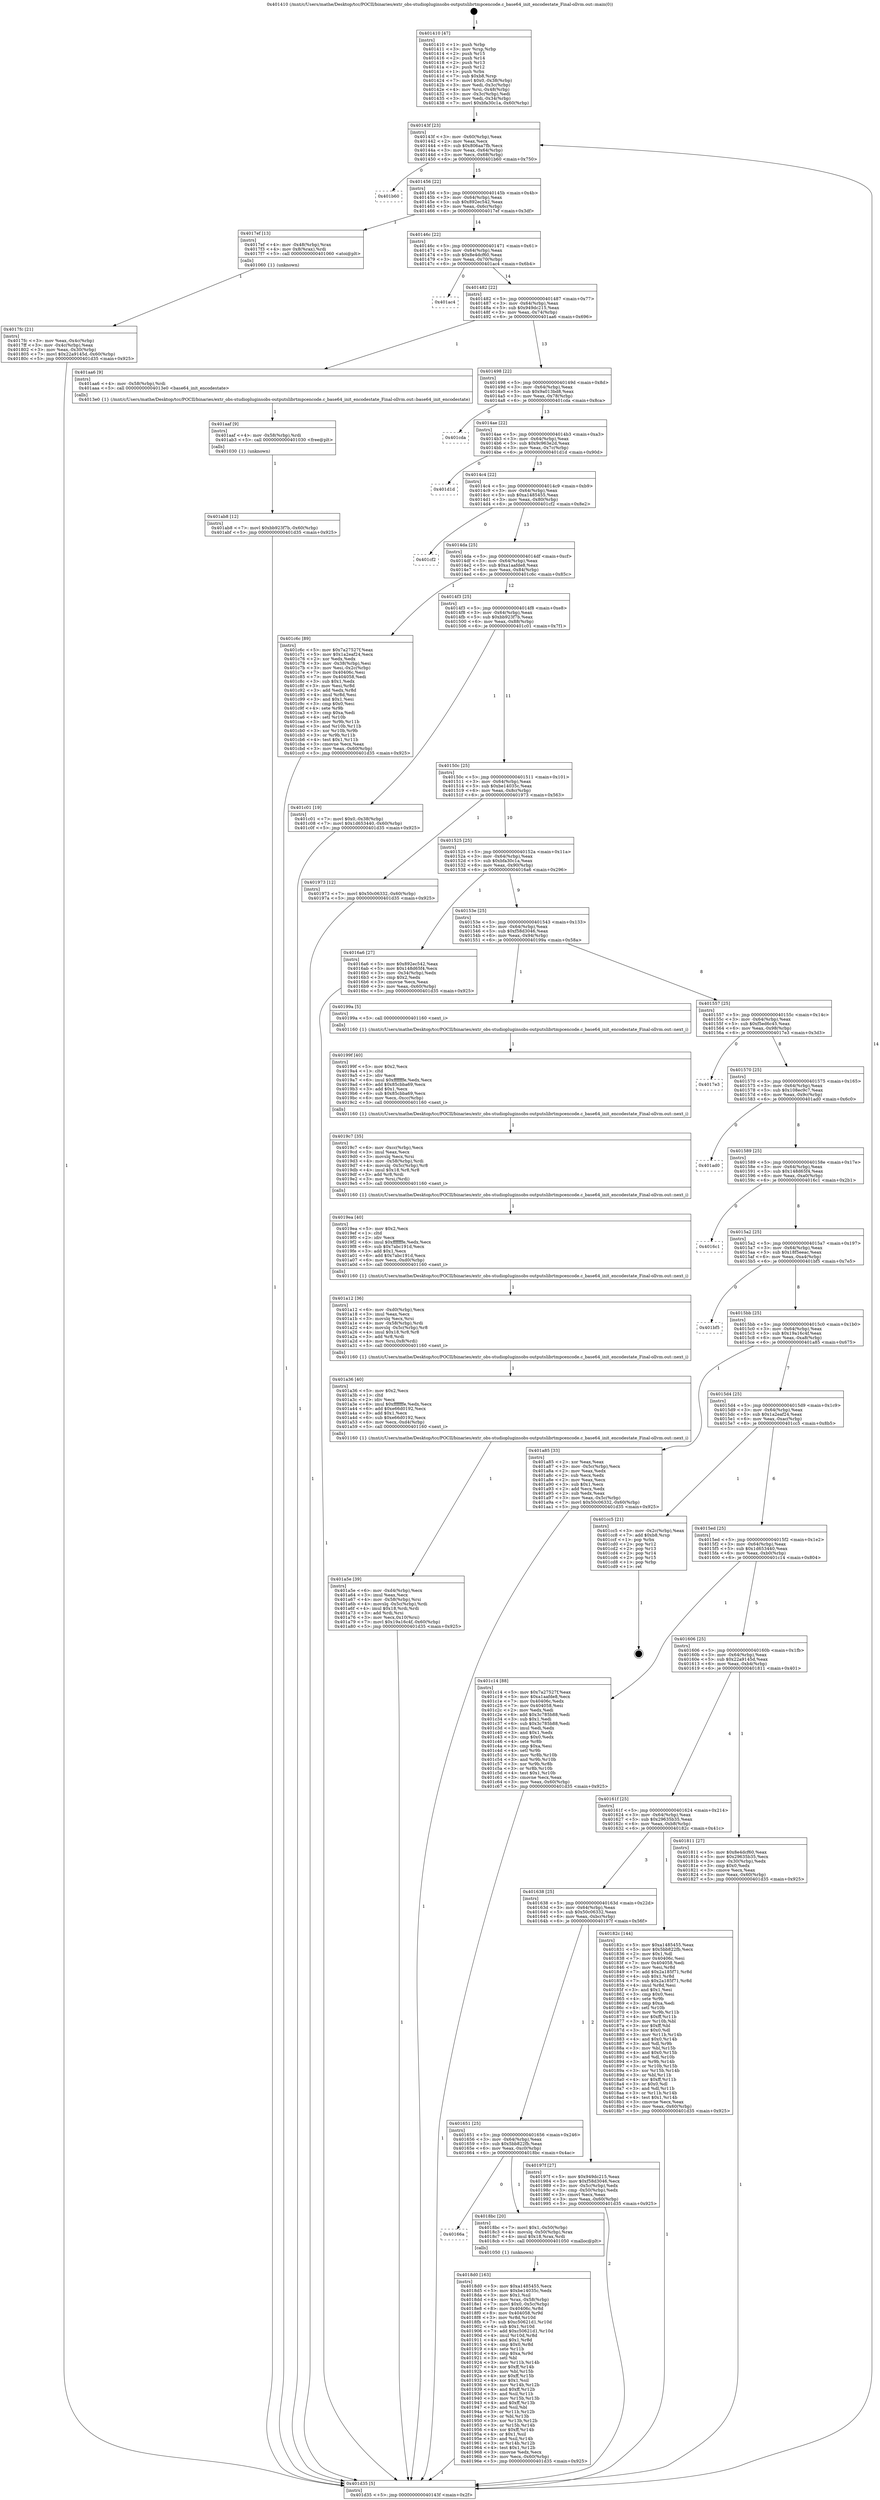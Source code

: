 digraph "0x401410" {
  label = "0x401410 (/mnt/c/Users/mathe/Desktop/tcc/POCII/binaries/extr_obs-studiopluginsobs-outputslibrtmpcencode.c_base64_init_encodestate_Final-ollvm.out::main(0))"
  labelloc = "t"
  node[shape=record]

  Entry [label="",width=0.3,height=0.3,shape=circle,fillcolor=black,style=filled]
  "0x40143f" [label="{
     0x40143f [23]\l
     | [instrs]\l
     &nbsp;&nbsp;0x40143f \<+3\>: mov -0x60(%rbp),%eax\l
     &nbsp;&nbsp;0x401442 \<+2\>: mov %eax,%ecx\l
     &nbsp;&nbsp;0x401444 \<+6\>: sub $0x806aa7fb,%ecx\l
     &nbsp;&nbsp;0x40144a \<+3\>: mov %eax,-0x64(%rbp)\l
     &nbsp;&nbsp;0x40144d \<+3\>: mov %ecx,-0x68(%rbp)\l
     &nbsp;&nbsp;0x401450 \<+6\>: je 0000000000401b60 \<main+0x750\>\l
  }"]
  "0x401b60" [label="{
     0x401b60\l
  }", style=dashed]
  "0x401456" [label="{
     0x401456 [22]\l
     | [instrs]\l
     &nbsp;&nbsp;0x401456 \<+5\>: jmp 000000000040145b \<main+0x4b\>\l
     &nbsp;&nbsp;0x40145b \<+3\>: mov -0x64(%rbp),%eax\l
     &nbsp;&nbsp;0x40145e \<+5\>: sub $0x892ec542,%eax\l
     &nbsp;&nbsp;0x401463 \<+3\>: mov %eax,-0x6c(%rbp)\l
     &nbsp;&nbsp;0x401466 \<+6\>: je 00000000004017ef \<main+0x3df\>\l
  }"]
  Exit [label="",width=0.3,height=0.3,shape=circle,fillcolor=black,style=filled,peripheries=2]
  "0x4017ef" [label="{
     0x4017ef [13]\l
     | [instrs]\l
     &nbsp;&nbsp;0x4017ef \<+4\>: mov -0x48(%rbp),%rax\l
     &nbsp;&nbsp;0x4017f3 \<+4\>: mov 0x8(%rax),%rdi\l
     &nbsp;&nbsp;0x4017f7 \<+5\>: call 0000000000401060 \<atoi@plt\>\l
     | [calls]\l
     &nbsp;&nbsp;0x401060 \{1\} (unknown)\l
  }"]
  "0x40146c" [label="{
     0x40146c [22]\l
     | [instrs]\l
     &nbsp;&nbsp;0x40146c \<+5\>: jmp 0000000000401471 \<main+0x61\>\l
     &nbsp;&nbsp;0x401471 \<+3\>: mov -0x64(%rbp),%eax\l
     &nbsp;&nbsp;0x401474 \<+5\>: sub $0x8e4dcf60,%eax\l
     &nbsp;&nbsp;0x401479 \<+3\>: mov %eax,-0x70(%rbp)\l
     &nbsp;&nbsp;0x40147c \<+6\>: je 0000000000401ac4 \<main+0x6b4\>\l
  }"]
  "0x401ab8" [label="{
     0x401ab8 [12]\l
     | [instrs]\l
     &nbsp;&nbsp;0x401ab8 \<+7\>: movl $0xbb923f7b,-0x60(%rbp)\l
     &nbsp;&nbsp;0x401abf \<+5\>: jmp 0000000000401d35 \<main+0x925\>\l
  }"]
  "0x401ac4" [label="{
     0x401ac4\l
  }", style=dashed]
  "0x401482" [label="{
     0x401482 [22]\l
     | [instrs]\l
     &nbsp;&nbsp;0x401482 \<+5\>: jmp 0000000000401487 \<main+0x77\>\l
     &nbsp;&nbsp;0x401487 \<+3\>: mov -0x64(%rbp),%eax\l
     &nbsp;&nbsp;0x40148a \<+5\>: sub $0x949dc215,%eax\l
     &nbsp;&nbsp;0x40148f \<+3\>: mov %eax,-0x74(%rbp)\l
     &nbsp;&nbsp;0x401492 \<+6\>: je 0000000000401aa6 \<main+0x696\>\l
  }"]
  "0x401aaf" [label="{
     0x401aaf [9]\l
     | [instrs]\l
     &nbsp;&nbsp;0x401aaf \<+4\>: mov -0x58(%rbp),%rdi\l
     &nbsp;&nbsp;0x401ab3 \<+5\>: call 0000000000401030 \<free@plt\>\l
     | [calls]\l
     &nbsp;&nbsp;0x401030 \{1\} (unknown)\l
  }"]
  "0x401aa6" [label="{
     0x401aa6 [9]\l
     | [instrs]\l
     &nbsp;&nbsp;0x401aa6 \<+4\>: mov -0x58(%rbp),%rdi\l
     &nbsp;&nbsp;0x401aaa \<+5\>: call 00000000004013e0 \<base64_init_encodestate\>\l
     | [calls]\l
     &nbsp;&nbsp;0x4013e0 \{1\} (/mnt/c/Users/mathe/Desktop/tcc/POCII/binaries/extr_obs-studiopluginsobs-outputslibrtmpcencode.c_base64_init_encodestate_Final-ollvm.out::base64_init_encodestate)\l
  }"]
  "0x401498" [label="{
     0x401498 [22]\l
     | [instrs]\l
     &nbsp;&nbsp;0x401498 \<+5\>: jmp 000000000040149d \<main+0x8d\>\l
     &nbsp;&nbsp;0x40149d \<+3\>: mov -0x64(%rbp),%eax\l
     &nbsp;&nbsp;0x4014a0 \<+5\>: sub $0x9a013bd8,%eax\l
     &nbsp;&nbsp;0x4014a5 \<+3\>: mov %eax,-0x78(%rbp)\l
     &nbsp;&nbsp;0x4014a8 \<+6\>: je 0000000000401cda \<main+0x8ca\>\l
  }"]
  "0x401a5e" [label="{
     0x401a5e [39]\l
     | [instrs]\l
     &nbsp;&nbsp;0x401a5e \<+6\>: mov -0xd4(%rbp),%ecx\l
     &nbsp;&nbsp;0x401a64 \<+3\>: imul %eax,%ecx\l
     &nbsp;&nbsp;0x401a67 \<+4\>: mov -0x58(%rbp),%rsi\l
     &nbsp;&nbsp;0x401a6b \<+4\>: movslq -0x5c(%rbp),%rdi\l
     &nbsp;&nbsp;0x401a6f \<+4\>: imul $0x18,%rdi,%rdi\l
     &nbsp;&nbsp;0x401a73 \<+3\>: add %rdi,%rsi\l
     &nbsp;&nbsp;0x401a76 \<+3\>: mov %ecx,0x10(%rsi)\l
     &nbsp;&nbsp;0x401a79 \<+7\>: movl $0x19a16c4f,-0x60(%rbp)\l
     &nbsp;&nbsp;0x401a80 \<+5\>: jmp 0000000000401d35 \<main+0x925\>\l
  }"]
  "0x401cda" [label="{
     0x401cda\l
  }", style=dashed]
  "0x4014ae" [label="{
     0x4014ae [22]\l
     | [instrs]\l
     &nbsp;&nbsp;0x4014ae \<+5\>: jmp 00000000004014b3 \<main+0xa3\>\l
     &nbsp;&nbsp;0x4014b3 \<+3\>: mov -0x64(%rbp),%eax\l
     &nbsp;&nbsp;0x4014b6 \<+5\>: sub $0x9c963e2d,%eax\l
     &nbsp;&nbsp;0x4014bb \<+3\>: mov %eax,-0x7c(%rbp)\l
     &nbsp;&nbsp;0x4014be \<+6\>: je 0000000000401d1d \<main+0x90d\>\l
  }"]
  "0x401a36" [label="{
     0x401a36 [40]\l
     | [instrs]\l
     &nbsp;&nbsp;0x401a36 \<+5\>: mov $0x2,%ecx\l
     &nbsp;&nbsp;0x401a3b \<+1\>: cltd\l
     &nbsp;&nbsp;0x401a3c \<+2\>: idiv %ecx\l
     &nbsp;&nbsp;0x401a3e \<+6\>: imul $0xfffffffe,%edx,%ecx\l
     &nbsp;&nbsp;0x401a44 \<+6\>: add $0xe66d0192,%ecx\l
     &nbsp;&nbsp;0x401a4a \<+3\>: add $0x1,%ecx\l
     &nbsp;&nbsp;0x401a4d \<+6\>: sub $0xe66d0192,%ecx\l
     &nbsp;&nbsp;0x401a53 \<+6\>: mov %ecx,-0xd4(%rbp)\l
     &nbsp;&nbsp;0x401a59 \<+5\>: call 0000000000401160 \<next_i\>\l
     | [calls]\l
     &nbsp;&nbsp;0x401160 \{1\} (/mnt/c/Users/mathe/Desktop/tcc/POCII/binaries/extr_obs-studiopluginsobs-outputslibrtmpcencode.c_base64_init_encodestate_Final-ollvm.out::next_i)\l
  }"]
  "0x401d1d" [label="{
     0x401d1d\l
  }", style=dashed]
  "0x4014c4" [label="{
     0x4014c4 [22]\l
     | [instrs]\l
     &nbsp;&nbsp;0x4014c4 \<+5\>: jmp 00000000004014c9 \<main+0xb9\>\l
     &nbsp;&nbsp;0x4014c9 \<+3\>: mov -0x64(%rbp),%eax\l
     &nbsp;&nbsp;0x4014cc \<+5\>: sub $0xa1485455,%eax\l
     &nbsp;&nbsp;0x4014d1 \<+3\>: mov %eax,-0x80(%rbp)\l
     &nbsp;&nbsp;0x4014d4 \<+6\>: je 0000000000401cf2 \<main+0x8e2\>\l
  }"]
  "0x401a12" [label="{
     0x401a12 [36]\l
     | [instrs]\l
     &nbsp;&nbsp;0x401a12 \<+6\>: mov -0xd0(%rbp),%ecx\l
     &nbsp;&nbsp;0x401a18 \<+3\>: imul %eax,%ecx\l
     &nbsp;&nbsp;0x401a1b \<+3\>: movslq %ecx,%rsi\l
     &nbsp;&nbsp;0x401a1e \<+4\>: mov -0x58(%rbp),%rdi\l
     &nbsp;&nbsp;0x401a22 \<+4\>: movslq -0x5c(%rbp),%r8\l
     &nbsp;&nbsp;0x401a26 \<+4\>: imul $0x18,%r8,%r8\l
     &nbsp;&nbsp;0x401a2a \<+3\>: add %r8,%rdi\l
     &nbsp;&nbsp;0x401a2d \<+4\>: mov %rsi,0x8(%rdi)\l
     &nbsp;&nbsp;0x401a31 \<+5\>: call 0000000000401160 \<next_i\>\l
     | [calls]\l
     &nbsp;&nbsp;0x401160 \{1\} (/mnt/c/Users/mathe/Desktop/tcc/POCII/binaries/extr_obs-studiopluginsobs-outputslibrtmpcencode.c_base64_init_encodestate_Final-ollvm.out::next_i)\l
  }"]
  "0x401cf2" [label="{
     0x401cf2\l
  }", style=dashed]
  "0x4014da" [label="{
     0x4014da [25]\l
     | [instrs]\l
     &nbsp;&nbsp;0x4014da \<+5\>: jmp 00000000004014df \<main+0xcf\>\l
     &nbsp;&nbsp;0x4014df \<+3\>: mov -0x64(%rbp),%eax\l
     &nbsp;&nbsp;0x4014e2 \<+5\>: sub $0xa1aafde8,%eax\l
     &nbsp;&nbsp;0x4014e7 \<+6\>: mov %eax,-0x84(%rbp)\l
     &nbsp;&nbsp;0x4014ed \<+6\>: je 0000000000401c6c \<main+0x85c\>\l
  }"]
  "0x4019ea" [label="{
     0x4019ea [40]\l
     | [instrs]\l
     &nbsp;&nbsp;0x4019ea \<+5\>: mov $0x2,%ecx\l
     &nbsp;&nbsp;0x4019ef \<+1\>: cltd\l
     &nbsp;&nbsp;0x4019f0 \<+2\>: idiv %ecx\l
     &nbsp;&nbsp;0x4019f2 \<+6\>: imul $0xfffffffe,%edx,%ecx\l
     &nbsp;&nbsp;0x4019f8 \<+6\>: sub $0x7abc191d,%ecx\l
     &nbsp;&nbsp;0x4019fe \<+3\>: add $0x1,%ecx\l
     &nbsp;&nbsp;0x401a01 \<+6\>: add $0x7abc191d,%ecx\l
     &nbsp;&nbsp;0x401a07 \<+6\>: mov %ecx,-0xd0(%rbp)\l
     &nbsp;&nbsp;0x401a0d \<+5\>: call 0000000000401160 \<next_i\>\l
     | [calls]\l
     &nbsp;&nbsp;0x401160 \{1\} (/mnt/c/Users/mathe/Desktop/tcc/POCII/binaries/extr_obs-studiopluginsobs-outputslibrtmpcencode.c_base64_init_encodestate_Final-ollvm.out::next_i)\l
  }"]
  "0x401c6c" [label="{
     0x401c6c [89]\l
     | [instrs]\l
     &nbsp;&nbsp;0x401c6c \<+5\>: mov $0x7a27527f,%eax\l
     &nbsp;&nbsp;0x401c71 \<+5\>: mov $0x1a2eaf24,%ecx\l
     &nbsp;&nbsp;0x401c76 \<+2\>: xor %edx,%edx\l
     &nbsp;&nbsp;0x401c78 \<+3\>: mov -0x38(%rbp),%esi\l
     &nbsp;&nbsp;0x401c7b \<+3\>: mov %esi,-0x2c(%rbp)\l
     &nbsp;&nbsp;0x401c7e \<+7\>: mov 0x40406c,%esi\l
     &nbsp;&nbsp;0x401c85 \<+7\>: mov 0x404058,%edi\l
     &nbsp;&nbsp;0x401c8c \<+3\>: sub $0x1,%edx\l
     &nbsp;&nbsp;0x401c8f \<+3\>: mov %esi,%r8d\l
     &nbsp;&nbsp;0x401c92 \<+3\>: add %edx,%r8d\l
     &nbsp;&nbsp;0x401c95 \<+4\>: imul %r8d,%esi\l
     &nbsp;&nbsp;0x401c99 \<+3\>: and $0x1,%esi\l
     &nbsp;&nbsp;0x401c9c \<+3\>: cmp $0x0,%esi\l
     &nbsp;&nbsp;0x401c9f \<+4\>: sete %r9b\l
     &nbsp;&nbsp;0x401ca3 \<+3\>: cmp $0xa,%edi\l
     &nbsp;&nbsp;0x401ca6 \<+4\>: setl %r10b\l
     &nbsp;&nbsp;0x401caa \<+3\>: mov %r9b,%r11b\l
     &nbsp;&nbsp;0x401cad \<+3\>: and %r10b,%r11b\l
     &nbsp;&nbsp;0x401cb0 \<+3\>: xor %r10b,%r9b\l
     &nbsp;&nbsp;0x401cb3 \<+3\>: or %r9b,%r11b\l
     &nbsp;&nbsp;0x401cb6 \<+4\>: test $0x1,%r11b\l
     &nbsp;&nbsp;0x401cba \<+3\>: cmovne %ecx,%eax\l
     &nbsp;&nbsp;0x401cbd \<+3\>: mov %eax,-0x60(%rbp)\l
     &nbsp;&nbsp;0x401cc0 \<+5\>: jmp 0000000000401d35 \<main+0x925\>\l
  }"]
  "0x4014f3" [label="{
     0x4014f3 [25]\l
     | [instrs]\l
     &nbsp;&nbsp;0x4014f3 \<+5\>: jmp 00000000004014f8 \<main+0xe8\>\l
     &nbsp;&nbsp;0x4014f8 \<+3\>: mov -0x64(%rbp),%eax\l
     &nbsp;&nbsp;0x4014fb \<+5\>: sub $0xbb923f7b,%eax\l
     &nbsp;&nbsp;0x401500 \<+6\>: mov %eax,-0x88(%rbp)\l
     &nbsp;&nbsp;0x401506 \<+6\>: je 0000000000401c01 \<main+0x7f1\>\l
  }"]
  "0x4019c7" [label="{
     0x4019c7 [35]\l
     | [instrs]\l
     &nbsp;&nbsp;0x4019c7 \<+6\>: mov -0xcc(%rbp),%ecx\l
     &nbsp;&nbsp;0x4019cd \<+3\>: imul %eax,%ecx\l
     &nbsp;&nbsp;0x4019d0 \<+3\>: movslq %ecx,%rsi\l
     &nbsp;&nbsp;0x4019d3 \<+4\>: mov -0x58(%rbp),%rdi\l
     &nbsp;&nbsp;0x4019d7 \<+4\>: movslq -0x5c(%rbp),%r8\l
     &nbsp;&nbsp;0x4019db \<+4\>: imul $0x18,%r8,%r8\l
     &nbsp;&nbsp;0x4019df \<+3\>: add %r8,%rdi\l
     &nbsp;&nbsp;0x4019e2 \<+3\>: mov %rsi,(%rdi)\l
     &nbsp;&nbsp;0x4019e5 \<+5\>: call 0000000000401160 \<next_i\>\l
     | [calls]\l
     &nbsp;&nbsp;0x401160 \{1\} (/mnt/c/Users/mathe/Desktop/tcc/POCII/binaries/extr_obs-studiopluginsobs-outputslibrtmpcencode.c_base64_init_encodestate_Final-ollvm.out::next_i)\l
  }"]
  "0x401c01" [label="{
     0x401c01 [19]\l
     | [instrs]\l
     &nbsp;&nbsp;0x401c01 \<+7\>: movl $0x0,-0x38(%rbp)\l
     &nbsp;&nbsp;0x401c08 \<+7\>: movl $0x1d653440,-0x60(%rbp)\l
     &nbsp;&nbsp;0x401c0f \<+5\>: jmp 0000000000401d35 \<main+0x925\>\l
  }"]
  "0x40150c" [label="{
     0x40150c [25]\l
     | [instrs]\l
     &nbsp;&nbsp;0x40150c \<+5\>: jmp 0000000000401511 \<main+0x101\>\l
     &nbsp;&nbsp;0x401511 \<+3\>: mov -0x64(%rbp),%eax\l
     &nbsp;&nbsp;0x401514 \<+5\>: sub $0xbe14035c,%eax\l
     &nbsp;&nbsp;0x401519 \<+6\>: mov %eax,-0x8c(%rbp)\l
     &nbsp;&nbsp;0x40151f \<+6\>: je 0000000000401973 \<main+0x563\>\l
  }"]
  "0x40199f" [label="{
     0x40199f [40]\l
     | [instrs]\l
     &nbsp;&nbsp;0x40199f \<+5\>: mov $0x2,%ecx\l
     &nbsp;&nbsp;0x4019a4 \<+1\>: cltd\l
     &nbsp;&nbsp;0x4019a5 \<+2\>: idiv %ecx\l
     &nbsp;&nbsp;0x4019a7 \<+6\>: imul $0xfffffffe,%edx,%ecx\l
     &nbsp;&nbsp;0x4019ad \<+6\>: add $0x85cbba69,%ecx\l
     &nbsp;&nbsp;0x4019b3 \<+3\>: add $0x1,%ecx\l
     &nbsp;&nbsp;0x4019b6 \<+6\>: sub $0x85cbba69,%ecx\l
     &nbsp;&nbsp;0x4019bc \<+6\>: mov %ecx,-0xcc(%rbp)\l
     &nbsp;&nbsp;0x4019c2 \<+5\>: call 0000000000401160 \<next_i\>\l
     | [calls]\l
     &nbsp;&nbsp;0x401160 \{1\} (/mnt/c/Users/mathe/Desktop/tcc/POCII/binaries/extr_obs-studiopluginsobs-outputslibrtmpcencode.c_base64_init_encodestate_Final-ollvm.out::next_i)\l
  }"]
  "0x401973" [label="{
     0x401973 [12]\l
     | [instrs]\l
     &nbsp;&nbsp;0x401973 \<+7\>: movl $0x50c06332,-0x60(%rbp)\l
     &nbsp;&nbsp;0x40197a \<+5\>: jmp 0000000000401d35 \<main+0x925\>\l
  }"]
  "0x401525" [label="{
     0x401525 [25]\l
     | [instrs]\l
     &nbsp;&nbsp;0x401525 \<+5\>: jmp 000000000040152a \<main+0x11a\>\l
     &nbsp;&nbsp;0x40152a \<+3\>: mov -0x64(%rbp),%eax\l
     &nbsp;&nbsp;0x40152d \<+5\>: sub $0xbfa30c1a,%eax\l
     &nbsp;&nbsp;0x401532 \<+6\>: mov %eax,-0x90(%rbp)\l
     &nbsp;&nbsp;0x401538 \<+6\>: je 00000000004016a6 \<main+0x296\>\l
  }"]
  "0x4018d0" [label="{
     0x4018d0 [163]\l
     | [instrs]\l
     &nbsp;&nbsp;0x4018d0 \<+5\>: mov $0xa1485455,%ecx\l
     &nbsp;&nbsp;0x4018d5 \<+5\>: mov $0xbe14035c,%edx\l
     &nbsp;&nbsp;0x4018da \<+3\>: mov $0x1,%sil\l
     &nbsp;&nbsp;0x4018dd \<+4\>: mov %rax,-0x58(%rbp)\l
     &nbsp;&nbsp;0x4018e1 \<+7\>: movl $0x0,-0x5c(%rbp)\l
     &nbsp;&nbsp;0x4018e8 \<+8\>: mov 0x40406c,%r8d\l
     &nbsp;&nbsp;0x4018f0 \<+8\>: mov 0x404058,%r9d\l
     &nbsp;&nbsp;0x4018f8 \<+3\>: mov %r8d,%r10d\l
     &nbsp;&nbsp;0x4018fb \<+7\>: sub $0xc50621d1,%r10d\l
     &nbsp;&nbsp;0x401902 \<+4\>: sub $0x1,%r10d\l
     &nbsp;&nbsp;0x401906 \<+7\>: add $0xc50621d1,%r10d\l
     &nbsp;&nbsp;0x40190d \<+4\>: imul %r10d,%r8d\l
     &nbsp;&nbsp;0x401911 \<+4\>: and $0x1,%r8d\l
     &nbsp;&nbsp;0x401915 \<+4\>: cmp $0x0,%r8d\l
     &nbsp;&nbsp;0x401919 \<+4\>: sete %r11b\l
     &nbsp;&nbsp;0x40191d \<+4\>: cmp $0xa,%r9d\l
     &nbsp;&nbsp;0x401921 \<+3\>: setl %bl\l
     &nbsp;&nbsp;0x401924 \<+3\>: mov %r11b,%r14b\l
     &nbsp;&nbsp;0x401927 \<+4\>: xor $0xff,%r14b\l
     &nbsp;&nbsp;0x40192b \<+3\>: mov %bl,%r15b\l
     &nbsp;&nbsp;0x40192e \<+4\>: xor $0xff,%r15b\l
     &nbsp;&nbsp;0x401932 \<+4\>: xor $0x1,%sil\l
     &nbsp;&nbsp;0x401936 \<+3\>: mov %r14b,%r12b\l
     &nbsp;&nbsp;0x401939 \<+4\>: and $0xff,%r12b\l
     &nbsp;&nbsp;0x40193d \<+3\>: and %sil,%r11b\l
     &nbsp;&nbsp;0x401940 \<+3\>: mov %r15b,%r13b\l
     &nbsp;&nbsp;0x401943 \<+4\>: and $0xff,%r13b\l
     &nbsp;&nbsp;0x401947 \<+3\>: and %sil,%bl\l
     &nbsp;&nbsp;0x40194a \<+3\>: or %r11b,%r12b\l
     &nbsp;&nbsp;0x40194d \<+3\>: or %bl,%r13b\l
     &nbsp;&nbsp;0x401950 \<+3\>: xor %r13b,%r12b\l
     &nbsp;&nbsp;0x401953 \<+3\>: or %r15b,%r14b\l
     &nbsp;&nbsp;0x401956 \<+4\>: xor $0xff,%r14b\l
     &nbsp;&nbsp;0x40195a \<+4\>: or $0x1,%sil\l
     &nbsp;&nbsp;0x40195e \<+3\>: and %sil,%r14b\l
     &nbsp;&nbsp;0x401961 \<+3\>: or %r14b,%r12b\l
     &nbsp;&nbsp;0x401964 \<+4\>: test $0x1,%r12b\l
     &nbsp;&nbsp;0x401968 \<+3\>: cmovne %edx,%ecx\l
     &nbsp;&nbsp;0x40196b \<+3\>: mov %ecx,-0x60(%rbp)\l
     &nbsp;&nbsp;0x40196e \<+5\>: jmp 0000000000401d35 \<main+0x925\>\l
  }"]
  "0x4016a6" [label="{
     0x4016a6 [27]\l
     | [instrs]\l
     &nbsp;&nbsp;0x4016a6 \<+5\>: mov $0x892ec542,%eax\l
     &nbsp;&nbsp;0x4016ab \<+5\>: mov $0x148d65f4,%ecx\l
     &nbsp;&nbsp;0x4016b0 \<+3\>: mov -0x34(%rbp),%edx\l
     &nbsp;&nbsp;0x4016b3 \<+3\>: cmp $0x2,%edx\l
     &nbsp;&nbsp;0x4016b6 \<+3\>: cmovne %ecx,%eax\l
     &nbsp;&nbsp;0x4016b9 \<+3\>: mov %eax,-0x60(%rbp)\l
     &nbsp;&nbsp;0x4016bc \<+5\>: jmp 0000000000401d35 \<main+0x925\>\l
  }"]
  "0x40153e" [label="{
     0x40153e [25]\l
     | [instrs]\l
     &nbsp;&nbsp;0x40153e \<+5\>: jmp 0000000000401543 \<main+0x133\>\l
     &nbsp;&nbsp;0x401543 \<+3\>: mov -0x64(%rbp),%eax\l
     &nbsp;&nbsp;0x401546 \<+5\>: sub $0xf58d3046,%eax\l
     &nbsp;&nbsp;0x40154b \<+6\>: mov %eax,-0x94(%rbp)\l
     &nbsp;&nbsp;0x401551 \<+6\>: je 000000000040199a \<main+0x58a\>\l
  }"]
  "0x401d35" [label="{
     0x401d35 [5]\l
     | [instrs]\l
     &nbsp;&nbsp;0x401d35 \<+5\>: jmp 000000000040143f \<main+0x2f\>\l
  }"]
  "0x401410" [label="{
     0x401410 [47]\l
     | [instrs]\l
     &nbsp;&nbsp;0x401410 \<+1\>: push %rbp\l
     &nbsp;&nbsp;0x401411 \<+3\>: mov %rsp,%rbp\l
     &nbsp;&nbsp;0x401414 \<+2\>: push %r15\l
     &nbsp;&nbsp;0x401416 \<+2\>: push %r14\l
     &nbsp;&nbsp;0x401418 \<+2\>: push %r13\l
     &nbsp;&nbsp;0x40141a \<+2\>: push %r12\l
     &nbsp;&nbsp;0x40141c \<+1\>: push %rbx\l
     &nbsp;&nbsp;0x40141d \<+7\>: sub $0xb8,%rsp\l
     &nbsp;&nbsp;0x401424 \<+7\>: movl $0x0,-0x38(%rbp)\l
     &nbsp;&nbsp;0x40142b \<+3\>: mov %edi,-0x3c(%rbp)\l
     &nbsp;&nbsp;0x40142e \<+4\>: mov %rsi,-0x48(%rbp)\l
     &nbsp;&nbsp;0x401432 \<+3\>: mov -0x3c(%rbp),%edi\l
     &nbsp;&nbsp;0x401435 \<+3\>: mov %edi,-0x34(%rbp)\l
     &nbsp;&nbsp;0x401438 \<+7\>: movl $0xbfa30c1a,-0x60(%rbp)\l
  }"]
  "0x4017fc" [label="{
     0x4017fc [21]\l
     | [instrs]\l
     &nbsp;&nbsp;0x4017fc \<+3\>: mov %eax,-0x4c(%rbp)\l
     &nbsp;&nbsp;0x4017ff \<+3\>: mov -0x4c(%rbp),%eax\l
     &nbsp;&nbsp;0x401802 \<+3\>: mov %eax,-0x30(%rbp)\l
     &nbsp;&nbsp;0x401805 \<+7\>: movl $0x22a9145d,-0x60(%rbp)\l
     &nbsp;&nbsp;0x40180c \<+5\>: jmp 0000000000401d35 \<main+0x925\>\l
  }"]
  "0x40166a" [label="{
     0x40166a\l
  }", style=dashed]
  "0x40199a" [label="{
     0x40199a [5]\l
     | [instrs]\l
     &nbsp;&nbsp;0x40199a \<+5\>: call 0000000000401160 \<next_i\>\l
     | [calls]\l
     &nbsp;&nbsp;0x401160 \{1\} (/mnt/c/Users/mathe/Desktop/tcc/POCII/binaries/extr_obs-studiopluginsobs-outputslibrtmpcencode.c_base64_init_encodestate_Final-ollvm.out::next_i)\l
  }"]
  "0x401557" [label="{
     0x401557 [25]\l
     | [instrs]\l
     &nbsp;&nbsp;0x401557 \<+5\>: jmp 000000000040155c \<main+0x14c\>\l
     &nbsp;&nbsp;0x40155c \<+3\>: mov -0x64(%rbp),%eax\l
     &nbsp;&nbsp;0x40155f \<+5\>: sub $0xf5ed6c45,%eax\l
     &nbsp;&nbsp;0x401564 \<+6\>: mov %eax,-0x98(%rbp)\l
     &nbsp;&nbsp;0x40156a \<+6\>: je 00000000004017e3 \<main+0x3d3\>\l
  }"]
  "0x4018bc" [label="{
     0x4018bc [20]\l
     | [instrs]\l
     &nbsp;&nbsp;0x4018bc \<+7\>: movl $0x1,-0x50(%rbp)\l
     &nbsp;&nbsp;0x4018c3 \<+4\>: movslq -0x50(%rbp),%rax\l
     &nbsp;&nbsp;0x4018c7 \<+4\>: imul $0x18,%rax,%rdi\l
     &nbsp;&nbsp;0x4018cb \<+5\>: call 0000000000401050 \<malloc@plt\>\l
     | [calls]\l
     &nbsp;&nbsp;0x401050 \{1\} (unknown)\l
  }"]
  "0x4017e3" [label="{
     0x4017e3\l
  }", style=dashed]
  "0x401570" [label="{
     0x401570 [25]\l
     | [instrs]\l
     &nbsp;&nbsp;0x401570 \<+5\>: jmp 0000000000401575 \<main+0x165\>\l
     &nbsp;&nbsp;0x401575 \<+3\>: mov -0x64(%rbp),%eax\l
     &nbsp;&nbsp;0x401578 \<+5\>: sub $0x108ec9c7,%eax\l
     &nbsp;&nbsp;0x40157d \<+6\>: mov %eax,-0x9c(%rbp)\l
     &nbsp;&nbsp;0x401583 \<+6\>: je 0000000000401ad0 \<main+0x6c0\>\l
  }"]
  "0x401651" [label="{
     0x401651 [25]\l
     | [instrs]\l
     &nbsp;&nbsp;0x401651 \<+5\>: jmp 0000000000401656 \<main+0x246\>\l
     &nbsp;&nbsp;0x401656 \<+3\>: mov -0x64(%rbp),%eax\l
     &nbsp;&nbsp;0x401659 \<+5\>: sub $0x5bb822fb,%eax\l
     &nbsp;&nbsp;0x40165e \<+6\>: mov %eax,-0xc0(%rbp)\l
     &nbsp;&nbsp;0x401664 \<+6\>: je 00000000004018bc \<main+0x4ac\>\l
  }"]
  "0x401ad0" [label="{
     0x401ad0\l
  }", style=dashed]
  "0x401589" [label="{
     0x401589 [25]\l
     | [instrs]\l
     &nbsp;&nbsp;0x401589 \<+5\>: jmp 000000000040158e \<main+0x17e\>\l
     &nbsp;&nbsp;0x40158e \<+3\>: mov -0x64(%rbp),%eax\l
     &nbsp;&nbsp;0x401591 \<+5\>: sub $0x148d65f4,%eax\l
     &nbsp;&nbsp;0x401596 \<+6\>: mov %eax,-0xa0(%rbp)\l
     &nbsp;&nbsp;0x40159c \<+6\>: je 00000000004016c1 \<main+0x2b1\>\l
  }"]
  "0x40197f" [label="{
     0x40197f [27]\l
     | [instrs]\l
     &nbsp;&nbsp;0x40197f \<+5\>: mov $0x949dc215,%eax\l
     &nbsp;&nbsp;0x401984 \<+5\>: mov $0xf58d3046,%ecx\l
     &nbsp;&nbsp;0x401989 \<+3\>: mov -0x5c(%rbp),%edx\l
     &nbsp;&nbsp;0x40198c \<+3\>: cmp -0x50(%rbp),%edx\l
     &nbsp;&nbsp;0x40198f \<+3\>: cmovl %ecx,%eax\l
     &nbsp;&nbsp;0x401992 \<+3\>: mov %eax,-0x60(%rbp)\l
     &nbsp;&nbsp;0x401995 \<+5\>: jmp 0000000000401d35 \<main+0x925\>\l
  }"]
  "0x4016c1" [label="{
     0x4016c1\l
  }", style=dashed]
  "0x4015a2" [label="{
     0x4015a2 [25]\l
     | [instrs]\l
     &nbsp;&nbsp;0x4015a2 \<+5\>: jmp 00000000004015a7 \<main+0x197\>\l
     &nbsp;&nbsp;0x4015a7 \<+3\>: mov -0x64(%rbp),%eax\l
     &nbsp;&nbsp;0x4015aa \<+5\>: sub $0x18f5eeac,%eax\l
     &nbsp;&nbsp;0x4015af \<+6\>: mov %eax,-0xa4(%rbp)\l
     &nbsp;&nbsp;0x4015b5 \<+6\>: je 0000000000401bf5 \<main+0x7e5\>\l
  }"]
  "0x401638" [label="{
     0x401638 [25]\l
     | [instrs]\l
     &nbsp;&nbsp;0x401638 \<+5\>: jmp 000000000040163d \<main+0x22d\>\l
     &nbsp;&nbsp;0x40163d \<+3\>: mov -0x64(%rbp),%eax\l
     &nbsp;&nbsp;0x401640 \<+5\>: sub $0x50c06332,%eax\l
     &nbsp;&nbsp;0x401645 \<+6\>: mov %eax,-0xbc(%rbp)\l
     &nbsp;&nbsp;0x40164b \<+6\>: je 000000000040197f \<main+0x56f\>\l
  }"]
  "0x401bf5" [label="{
     0x401bf5\l
  }", style=dashed]
  "0x4015bb" [label="{
     0x4015bb [25]\l
     | [instrs]\l
     &nbsp;&nbsp;0x4015bb \<+5\>: jmp 00000000004015c0 \<main+0x1b0\>\l
     &nbsp;&nbsp;0x4015c0 \<+3\>: mov -0x64(%rbp),%eax\l
     &nbsp;&nbsp;0x4015c3 \<+5\>: sub $0x19a16c4f,%eax\l
     &nbsp;&nbsp;0x4015c8 \<+6\>: mov %eax,-0xa8(%rbp)\l
     &nbsp;&nbsp;0x4015ce \<+6\>: je 0000000000401a85 \<main+0x675\>\l
  }"]
  "0x40182c" [label="{
     0x40182c [144]\l
     | [instrs]\l
     &nbsp;&nbsp;0x40182c \<+5\>: mov $0xa1485455,%eax\l
     &nbsp;&nbsp;0x401831 \<+5\>: mov $0x5bb822fb,%ecx\l
     &nbsp;&nbsp;0x401836 \<+2\>: mov $0x1,%dl\l
     &nbsp;&nbsp;0x401838 \<+7\>: mov 0x40406c,%esi\l
     &nbsp;&nbsp;0x40183f \<+7\>: mov 0x404058,%edi\l
     &nbsp;&nbsp;0x401846 \<+3\>: mov %esi,%r8d\l
     &nbsp;&nbsp;0x401849 \<+7\>: add $0x2a185f71,%r8d\l
     &nbsp;&nbsp;0x401850 \<+4\>: sub $0x1,%r8d\l
     &nbsp;&nbsp;0x401854 \<+7\>: sub $0x2a185f71,%r8d\l
     &nbsp;&nbsp;0x40185b \<+4\>: imul %r8d,%esi\l
     &nbsp;&nbsp;0x40185f \<+3\>: and $0x1,%esi\l
     &nbsp;&nbsp;0x401862 \<+3\>: cmp $0x0,%esi\l
     &nbsp;&nbsp;0x401865 \<+4\>: sete %r9b\l
     &nbsp;&nbsp;0x401869 \<+3\>: cmp $0xa,%edi\l
     &nbsp;&nbsp;0x40186c \<+4\>: setl %r10b\l
     &nbsp;&nbsp;0x401870 \<+3\>: mov %r9b,%r11b\l
     &nbsp;&nbsp;0x401873 \<+4\>: xor $0xff,%r11b\l
     &nbsp;&nbsp;0x401877 \<+3\>: mov %r10b,%bl\l
     &nbsp;&nbsp;0x40187a \<+3\>: xor $0xff,%bl\l
     &nbsp;&nbsp;0x40187d \<+3\>: xor $0x0,%dl\l
     &nbsp;&nbsp;0x401880 \<+3\>: mov %r11b,%r14b\l
     &nbsp;&nbsp;0x401883 \<+4\>: and $0x0,%r14b\l
     &nbsp;&nbsp;0x401887 \<+3\>: and %dl,%r9b\l
     &nbsp;&nbsp;0x40188a \<+3\>: mov %bl,%r15b\l
     &nbsp;&nbsp;0x40188d \<+4\>: and $0x0,%r15b\l
     &nbsp;&nbsp;0x401891 \<+3\>: and %dl,%r10b\l
     &nbsp;&nbsp;0x401894 \<+3\>: or %r9b,%r14b\l
     &nbsp;&nbsp;0x401897 \<+3\>: or %r10b,%r15b\l
     &nbsp;&nbsp;0x40189a \<+3\>: xor %r15b,%r14b\l
     &nbsp;&nbsp;0x40189d \<+3\>: or %bl,%r11b\l
     &nbsp;&nbsp;0x4018a0 \<+4\>: xor $0xff,%r11b\l
     &nbsp;&nbsp;0x4018a4 \<+3\>: or $0x0,%dl\l
     &nbsp;&nbsp;0x4018a7 \<+3\>: and %dl,%r11b\l
     &nbsp;&nbsp;0x4018aa \<+3\>: or %r11b,%r14b\l
     &nbsp;&nbsp;0x4018ad \<+4\>: test $0x1,%r14b\l
     &nbsp;&nbsp;0x4018b1 \<+3\>: cmovne %ecx,%eax\l
     &nbsp;&nbsp;0x4018b4 \<+3\>: mov %eax,-0x60(%rbp)\l
     &nbsp;&nbsp;0x4018b7 \<+5\>: jmp 0000000000401d35 \<main+0x925\>\l
  }"]
  "0x401a85" [label="{
     0x401a85 [33]\l
     | [instrs]\l
     &nbsp;&nbsp;0x401a85 \<+2\>: xor %eax,%eax\l
     &nbsp;&nbsp;0x401a87 \<+3\>: mov -0x5c(%rbp),%ecx\l
     &nbsp;&nbsp;0x401a8a \<+2\>: mov %eax,%edx\l
     &nbsp;&nbsp;0x401a8c \<+2\>: sub %ecx,%edx\l
     &nbsp;&nbsp;0x401a8e \<+2\>: mov %eax,%ecx\l
     &nbsp;&nbsp;0x401a90 \<+3\>: sub $0x1,%ecx\l
     &nbsp;&nbsp;0x401a93 \<+2\>: add %ecx,%edx\l
     &nbsp;&nbsp;0x401a95 \<+2\>: sub %edx,%eax\l
     &nbsp;&nbsp;0x401a97 \<+3\>: mov %eax,-0x5c(%rbp)\l
     &nbsp;&nbsp;0x401a9a \<+7\>: movl $0x50c06332,-0x60(%rbp)\l
     &nbsp;&nbsp;0x401aa1 \<+5\>: jmp 0000000000401d35 \<main+0x925\>\l
  }"]
  "0x4015d4" [label="{
     0x4015d4 [25]\l
     | [instrs]\l
     &nbsp;&nbsp;0x4015d4 \<+5\>: jmp 00000000004015d9 \<main+0x1c9\>\l
     &nbsp;&nbsp;0x4015d9 \<+3\>: mov -0x64(%rbp),%eax\l
     &nbsp;&nbsp;0x4015dc \<+5\>: sub $0x1a2eaf24,%eax\l
     &nbsp;&nbsp;0x4015e1 \<+6\>: mov %eax,-0xac(%rbp)\l
     &nbsp;&nbsp;0x4015e7 \<+6\>: je 0000000000401cc5 \<main+0x8b5\>\l
  }"]
  "0x40161f" [label="{
     0x40161f [25]\l
     | [instrs]\l
     &nbsp;&nbsp;0x40161f \<+5\>: jmp 0000000000401624 \<main+0x214\>\l
     &nbsp;&nbsp;0x401624 \<+3\>: mov -0x64(%rbp),%eax\l
     &nbsp;&nbsp;0x401627 \<+5\>: sub $0x29635b35,%eax\l
     &nbsp;&nbsp;0x40162c \<+6\>: mov %eax,-0xb8(%rbp)\l
     &nbsp;&nbsp;0x401632 \<+6\>: je 000000000040182c \<main+0x41c\>\l
  }"]
  "0x401cc5" [label="{
     0x401cc5 [21]\l
     | [instrs]\l
     &nbsp;&nbsp;0x401cc5 \<+3\>: mov -0x2c(%rbp),%eax\l
     &nbsp;&nbsp;0x401cc8 \<+7\>: add $0xb8,%rsp\l
     &nbsp;&nbsp;0x401ccf \<+1\>: pop %rbx\l
     &nbsp;&nbsp;0x401cd0 \<+2\>: pop %r12\l
     &nbsp;&nbsp;0x401cd2 \<+2\>: pop %r13\l
     &nbsp;&nbsp;0x401cd4 \<+2\>: pop %r14\l
     &nbsp;&nbsp;0x401cd6 \<+2\>: pop %r15\l
     &nbsp;&nbsp;0x401cd8 \<+1\>: pop %rbp\l
     &nbsp;&nbsp;0x401cd9 \<+1\>: ret\l
  }"]
  "0x4015ed" [label="{
     0x4015ed [25]\l
     | [instrs]\l
     &nbsp;&nbsp;0x4015ed \<+5\>: jmp 00000000004015f2 \<main+0x1e2\>\l
     &nbsp;&nbsp;0x4015f2 \<+3\>: mov -0x64(%rbp),%eax\l
     &nbsp;&nbsp;0x4015f5 \<+5\>: sub $0x1d653440,%eax\l
     &nbsp;&nbsp;0x4015fa \<+6\>: mov %eax,-0xb0(%rbp)\l
     &nbsp;&nbsp;0x401600 \<+6\>: je 0000000000401c14 \<main+0x804\>\l
  }"]
  "0x401811" [label="{
     0x401811 [27]\l
     | [instrs]\l
     &nbsp;&nbsp;0x401811 \<+5\>: mov $0x8e4dcf60,%eax\l
     &nbsp;&nbsp;0x401816 \<+5\>: mov $0x29635b35,%ecx\l
     &nbsp;&nbsp;0x40181b \<+3\>: mov -0x30(%rbp),%edx\l
     &nbsp;&nbsp;0x40181e \<+3\>: cmp $0x0,%edx\l
     &nbsp;&nbsp;0x401821 \<+3\>: cmove %ecx,%eax\l
     &nbsp;&nbsp;0x401824 \<+3\>: mov %eax,-0x60(%rbp)\l
     &nbsp;&nbsp;0x401827 \<+5\>: jmp 0000000000401d35 \<main+0x925\>\l
  }"]
  "0x401c14" [label="{
     0x401c14 [88]\l
     | [instrs]\l
     &nbsp;&nbsp;0x401c14 \<+5\>: mov $0x7a27527f,%eax\l
     &nbsp;&nbsp;0x401c19 \<+5\>: mov $0xa1aafde8,%ecx\l
     &nbsp;&nbsp;0x401c1e \<+7\>: mov 0x40406c,%edx\l
     &nbsp;&nbsp;0x401c25 \<+7\>: mov 0x404058,%esi\l
     &nbsp;&nbsp;0x401c2c \<+2\>: mov %edx,%edi\l
     &nbsp;&nbsp;0x401c2e \<+6\>: add $0x3c785b88,%edi\l
     &nbsp;&nbsp;0x401c34 \<+3\>: sub $0x1,%edi\l
     &nbsp;&nbsp;0x401c37 \<+6\>: sub $0x3c785b88,%edi\l
     &nbsp;&nbsp;0x401c3d \<+3\>: imul %edi,%edx\l
     &nbsp;&nbsp;0x401c40 \<+3\>: and $0x1,%edx\l
     &nbsp;&nbsp;0x401c43 \<+3\>: cmp $0x0,%edx\l
     &nbsp;&nbsp;0x401c46 \<+4\>: sete %r8b\l
     &nbsp;&nbsp;0x401c4a \<+3\>: cmp $0xa,%esi\l
     &nbsp;&nbsp;0x401c4d \<+4\>: setl %r9b\l
     &nbsp;&nbsp;0x401c51 \<+3\>: mov %r8b,%r10b\l
     &nbsp;&nbsp;0x401c54 \<+3\>: and %r9b,%r10b\l
     &nbsp;&nbsp;0x401c57 \<+3\>: xor %r9b,%r8b\l
     &nbsp;&nbsp;0x401c5a \<+3\>: or %r8b,%r10b\l
     &nbsp;&nbsp;0x401c5d \<+4\>: test $0x1,%r10b\l
     &nbsp;&nbsp;0x401c61 \<+3\>: cmovne %ecx,%eax\l
     &nbsp;&nbsp;0x401c64 \<+3\>: mov %eax,-0x60(%rbp)\l
     &nbsp;&nbsp;0x401c67 \<+5\>: jmp 0000000000401d35 \<main+0x925\>\l
  }"]
  "0x401606" [label="{
     0x401606 [25]\l
     | [instrs]\l
     &nbsp;&nbsp;0x401606 \<+5\>: jmp 000000000040160b \<main+0x1fb\>\l
     &nbsp;&nbsp;0x40160b \<+3\>: mov -0x64(%rbp),%eax\l
     &nbsp;&nbsp;0x40160e \<+5\>: sub $0x22a9145d,%eax\l
     &nbsp;&nbsp;0x401613 \<+6\>: mov %eax,-0xb4(%rbp)\l
     &nbsp;&nbsp;0x401619 \<+6\>: je 0000000000401811 \<main+0x401\>\l
  }"]
  Entry -> "0x401410" [label=" 1"]
  "0x40143f" -> "0x401b60" [label=" 0"]
  "0x40143f" -> "0x401456" [label=" 15"]
  "0x401cc5" -> Exit [label=" 1"]
  "0x401456" -> "0x4017ef" [label=" 1"]
  "0x401456" -> "0x40146c" [label=" 14"]
  "0x401c6c" -> "0x401d35" [label=" 1"]
  "0x40146c" -> "0x401ac4" [label=" 0"]
  "0x40146c" -> "0x401482" [label=" 14"]
  "0x401c14" -> "0x401d35" [label=" 1"]
  "0x401482" -> "0x401aa6" [label=" 1"]
  "0x401482" -> "0x401498" [label=" 13"]
  "0x401c01" -> "0x401d35" [label=" 1"]
  "0x401498" -> "0x401cda" [label=" 0"]
  "0x401498" -> "0x4014ae" [label=" 13"]
  "0x401ab8" -> "0x401d35" [label=" 1"]
  "0x4014ae" -> "0x401d1d" [label=" 0"]
  "0x4014ae" -> "0x4014c4" [label=" 13"]
  "0x401aaf" -> "0x401ab8" [label=" 1"]
  "0x4014c4" -> "0x401cf2" [label=" 0"]
  "0x4014c4" -> "0x4014da" [label=" 13"]
  "0x401aa6" -> "0x401aaf" [label=" 1"]
  "0x4014da" -> "0x401c6c" [label=" 1"]
  "0x4014da" -> "0x4014f3" [label=" 12"]
  "0x401a85" -> "0x401d35" [label=" 1"]
  "0x4014f3" -> "0x401c01" [label=" 1"]
  "0x4014f3" -> "0x40150c" [label=" 11"]
  "0x401a5e" -> "0x401d35" [label=" 1"]
  "0x40150c" -> "0x401973" [label=" 1"]
  "0x40150c" -> "0x401525" [label=" 10"]
  "0x401a36" -> "0x401a5e" [label=" 1"]
  "0x401525" -> "0x4016a6" [label=" 1"]
  "0x401525" -> "0x40153e" [label=" 9"]
  "0x4016a6" -> "0x401d35" [label=" 1"]
  "0x401410" -> "0x40143f" [label=" 1"]
  "0x401d35" -> "0x40143f" [label=" 14"]
  "0x4017ef" -> "0x4017fc" [label=" 1"]
  "0x4017fc" -> "0x401d35" [label=" 1"]
  "0x401a12" -> "0x401a36" [label=" 1"]
  "0x40153e" -> "0x40199a" [label=" 1"]
  "0x40153e" -> "0x401557" [label=" 8"]
  "0x4019ea" -> "0x401a12" [label=" 1"]
  "0x401557" -> "0x4017e3" [label=" 0"]
  "0x401557" -> "0x401570" [label=" 8"]
  "0x4019c7" -> "0x4019ea" [label=" 1"]
  "0x401570" -> "0x401ad0" [label=" 0"]
  "0x401570" -> "0x401589" [label=" 8"]
  "0x40199a" -> "0x40199f" [label=" 1"]
  "0x401589" -> "0x4016c1" [label=" 0"]
  "0x401589" -> "0x4015a2" [label=" 8"]
  "0x40197f" -> "0x401d35" [label=" 2"]
  "0x4015a2" -> "0x401bf5" [label=" 0"]
  "0x4015a2" -> "0x4015bb" [label=" 8"]
  "0x4018d0" -> "0x401d35" [label=" 1"]
  "0x4015bb" -> "0x401a85" [label=" 1"]
  "0x4015bb" -> "0x4015d4" [label=" 7"]
  "0x4018bc" -> "0x4018d0" [label=" 1"]
  "0x4015d4" -> "0x401cc5" [label=" 1"]
  "0x4015d4" -> "0x4015ed" [label=" 6"]
  "0x401651" -> "0x4018bc" [label=" 1"]
  "0x4015ed" -> "0x401c14" [label=" 1"]
  "0x4015ed" -> "0x401606" [label=" 5"]
  "0x40199f" -> "0x4019c7" [label=" 1"]
  "0x401606" -> "0x401811" [label=" 1"]
  "0x401606" -> "0x40161f" [label=" 4"]
  "0x401811" -> "0x401d35" [label=" 1"]
  "0x401651" -> "0x40166a" [label=" 0"]
  "0x40161f" -> "0x40182c" [label=" 1"]
  "0x40161f" -> "0x401638" [label=" 3"]
  "0x40182c" -> "0x401d35" [label=" 1"]
  "0x401973" -> "0x401d35" [label=" 1"]
  "0x401638" -> "0x40197f" [label=" 2"]
  "0x401638" -> "0x401651" [label=" 1"]
}

